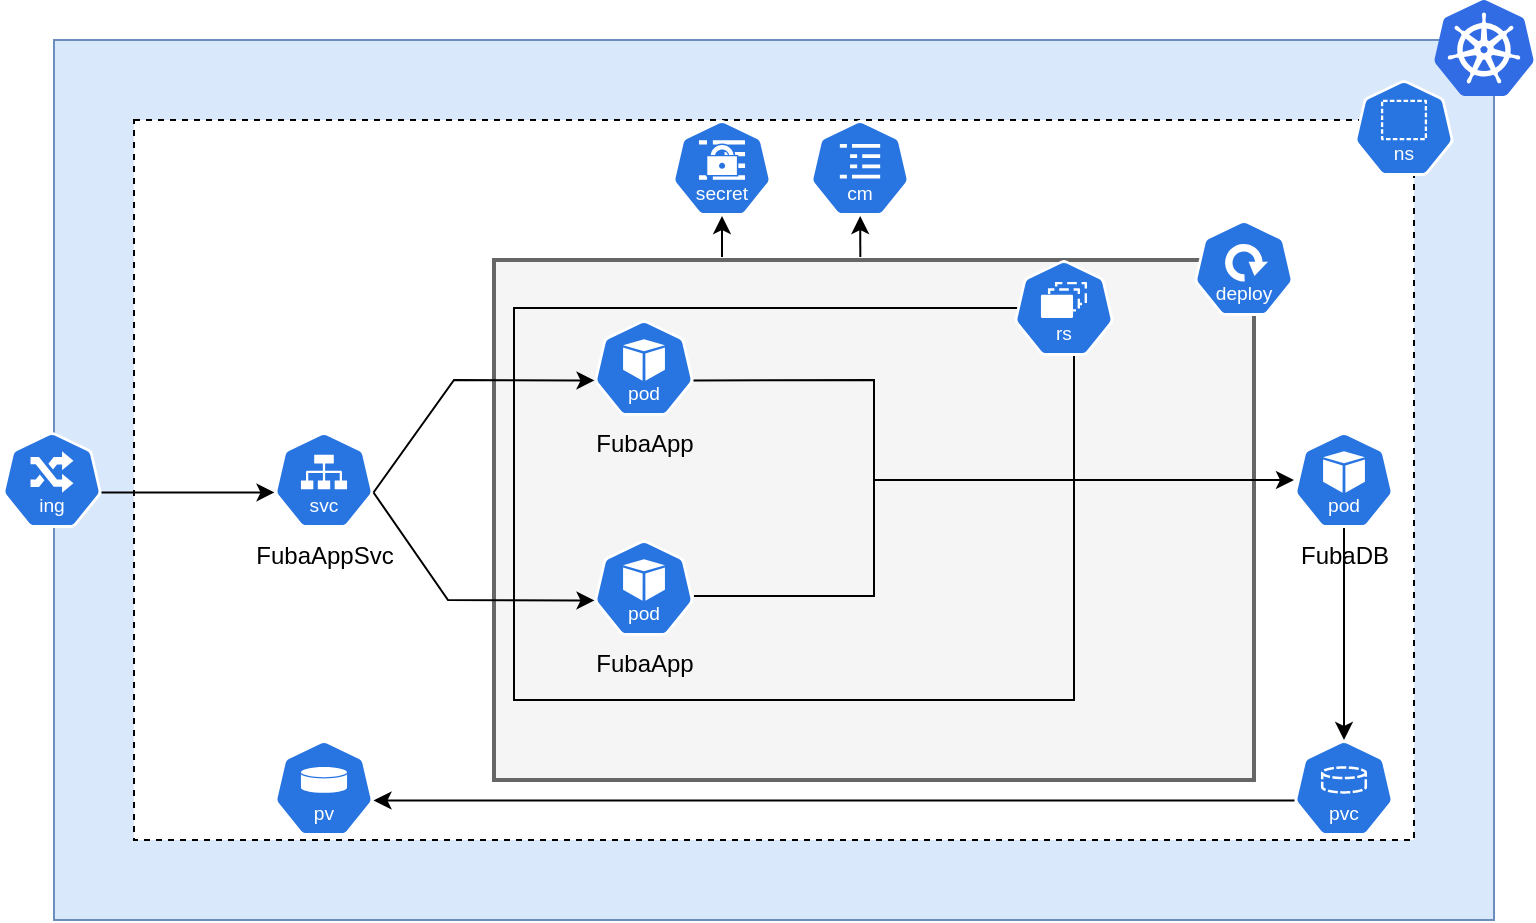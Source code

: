 <mxfile version="24.4.0" type="device">
  <diagram name="Seite-1" id="jAyIroa_MxWYKGvGyV5c">
    <mxGraphModel dx="922" dy="851" grid="1" gridSize="10" guides="1" tooltips="1" connect="1" arrows="1" fold="1" page="1" pageScale="1" pageWidth="827" pageHeight="1169" math="0" shadow="0">
      <root>
        <mxCell id="0" />
        <mxCell id="1" parent="0" />
        <mxCell id="1cJYUdWsvefQAHc1jqrl-4" value="" style="rounded=0;whiteSpace=wrap;html=1;fillColor=#dae8fc;strokeColor=#6c8ebf;" vertex="1" parent="1">
          <mxGeometry x="40" y="40" width="720" height="440" as="geometry" />
        </mxCell>
        <mxCell id="1cJYUdWsvefQAHc1jqrl-7" value="" style="rounded=0;whiteSpace=wrap;html=1;dashed=1;" vertex="1" parent="1">
          <mxGeometry x="80" y="80" width="640" height="360" as="geometry" />
        </mxCell>
        <mxCell id="1cJYUdWsvefQAHc1jqrl-35" value="" style="group;" vertex="1" connectable="0" parent="1">
          <mxGeometry x="230" y="150" width="410" height="260" as="geometry" />
        </mxCell>
        <mxCell id="1cJYUdWsvefQAHc1jqrl-25" value="" style="rounded=0;whiteSpace=wrap;html=1;fillColor=#f5f5f5;strokeWidth=2;fontColor=#333333;strokeColor=#666666;" vertex="1" parent="1cJYUdWsvefQAHc1jqrl-35">
          <mxGeometry x="30" width="380" height="260" as="geometry" />
        </mxCell>
        <mxCell id="1cJYUdWsvefQAHc1jqrl-51" value="" style="rounded=0;whiteSpace=wrap;html=1;fillColor=none;" vertex="1" parent="1cJYUdWsvefQAHc1jqrl-35">
          <mxGeometry x="40" y="24" width="280" height="196" as="geometry" />
        </mxCell>
        <mxCell id="1cJYUdWsvefQAHc1jqrl-11" value="FubaApp" style="aspect=fixed;sketch=0;html=1;dashed=0;whitespace=wrap;verticalLabelPosition=bottom;verticalAlign=top;fillColor=#2875E2;strokeColor=#ffffff;points=[[0.005,0.63,0],[0.1,0.2,0],[0.9,0.2,0],[0.5,0,0],[0.995,0.63,0],[0.72,0.99,0],[0.5,1,0],[0.28,0.99,0]];shape=mxgraph.kubernetes.icon2;kubernetesLabel=1;prIcon=pod" vertex="1" parent="1cJYUdWsvefQAHc1jqrl-35">
          <mxGeometry x="80.0" y="30" width="50" height="48" as="geometry" />
        </mxCell>
        <mxCell id="1cJYUdWsvefQAHc1jqrl-14" value="" style="aspect=fixed;sketch=0;html=1;dashed=0;whitespace=wrap;verticalLabelPosition=bottom;verticalAlign=top;fillColor=#2875E2;strokeColor=#ffffff;points=[[0.005,0.63,0],[0.1,0.2,0],[0.9,0.2,0],[0.5,0,0],[0.995,0.63,0],[0.72,0.99,0],[0.5,1,0],[0.28,0.99,0]];shape=mxgraph.kubernetes.icon2;kubernetesLabel=1;prIcon=deploy" vertex="1" parent="1cJYUdWsvefQAHc1jqrl-35">
          <mxGeometry x="380.004" y="-20" width="50" height="48" as="geometry" />
        </mxCell>
        <mxCell id="1cJYUdWsvefQAHc1jqrl-23" value="" style="aspect=fixed;sketch=0;html=1;dashed=0;whitespace=wrap;verticalLabelPosition=bottom;verticalAlign=top;fillColor=#2875E2;strokeColor=#ffffff;points=[[0.005,0.63,0],[0.1,0.2,0],[0.9,0.2,0],[0.5,0,0],[0.995,0.63,0],[0.72,0.99,0],[0.5,1,0],[0.28,0.99,0]];shape=mxgraph.kubernetes.icon2;kubernetesLabel=1;prIcon=rs" vertex="1" parent="1cJYUdWsvefQAHc1jqrl-35">
          <mxGeometry x="289.996" width="50" height="48" as="geometry" />
        </mxCell>
        <mxCell id="1cJYUdWsvefQAHc1jqrl-24" value="FubaApp" style="aspect=fixed;sketch=0;html=1;dashed=0;whitespace=wrap;verticalLabelPosition=bottom;verticalAlign=top;fillColor=#2875E2;strokeColor=#ffffff;points=[[0.005,0.63,0],[0.1,0.2,0],[0.9,0.2,0],[0.5,0,0],[0.995,0.63,0],[0.72,0.99,0],[0.5,1,0],[0.28,0.99,0]];shape=mxgraph.kubernetes.icon2;kubernetesLabel=1;prIcon=pod" vertex="1" parent="1cJYUdWsvefQAHc1jqrl-35">
          <mxGeometry x="80.0" y="140" width="50" height="48" as="geometry" />
        </mxCell>
        <mxCell id="1cJYUdWsvefQAHc1jqrl-5" value="" style="image;sketch=0;aspect=fixed;html=1;points=[];align=center;fontSize=12;image=img/lib/mscae/Kubernetes.svg;" vertex="1" parent="1">
          <mxGeometry x="730" y="20" width="50" height="48" as="geometry" />
        </mxCell>
        <mxCell id="1cJYUdWsvefQAHc1jqrl-8" value="" style="aspect=fixed;sketch=0;html=1;dashed=0;whitespace=wrap;verticalLabelPosition=bottom;verticalAlign=top;fillColor=#2875E2;strokeColor=#ffffff;points=[[0.005,0.63,0],[0.1,0.2,0],[0.9,0.2,0],[0.5,0,0],[0.995,0.63,0],[0.72,0.99,0],[0.5,1,0],[0.28,0.99,0]];shape=mxgraph.kubernetes.icon2;kubernetesLabel=1;prIcon=ns" vertex="1" parent="1">
          <mxGeometry x="690" y="60" width="50" height="48" as="geometry" />
        </mxCell>
        <mxCell id="1cJYUdWsvefQAHc1jqrl-9" value="" style="aspect=fixed;sketch=0;html=1;dashed=0;whitespace=wrap;verticalLabelPosition=bottom;verticalAlign=top;fillColor=#2875E2;strokeColor=#ffffff;points=[[0.005,0.63,0],[0.1,0.2,0],[0.9,0.2,0],[0.5,0,0],[0.995,0.63,0],[0.72,0.99,0],[0.5,1,0],[0.28,0.99,0]];shape=mxgraph.kubernetes.icon2;kubernetesLabel=1;prIcon=ing" vertex="1" parent="1">
          <mxGeometry x="14" y="236" width="50" height="48" as="geometry" />
        </mxCell>
        <mxCell id="1cJYUdWsvefQAHc1jqrl-12" value="" style="aspect=fixed;sketch=0;html=1;dashed=0;whitespace=wrap;verticalLabelPosition=bottom;verticalAlign=top;fillColor=#2875E2;strokeColor=#ffffff;points=[[0.005,0.63,0],[0.1,0.2,0],[0.9,0.2,0],[0.5,0,0],[0.995,0.63,0],[0.72,0.99,0],[0.5,1,0],[0.28,0.99,0]];shape=mxgraph.kubernetes.icon2;kubernetesLabel=1;prIcon=secret" vertex="1" parent="1">
          <mxGeometry x="349" y="80" width="50" height="48" as="geometry" />
        </mxCell>
        <mxCell id="1cJYUdWsvefQAHc1jqrl-13" value="" style="aspect=fixed;sketch=0;html=1;dashed=0;whitespace=wrap;verticalLabelPosition=bottom;verticalAlign=top;fillColor=#2875E2;strokeColor=#ffffff;points=[[0.005,0.63,0],[0.1,0.2,0],[0.9,0.2,0],[0.5,0,0],[0.995,0.63,0],[0.72,0.99,0],[0.5,1,0],[0.28,0.99,0]];shape=mxgraph.kubernetes.icon2;kubernetesLabel=1;prIcon=cm" vertex="1" parent="1">
          <mxGeometry x="418" y="80" width="50" height="48" as="geometry" />
        </mxCell>
        <mxCell id="1cJYUdWsvefQAHc1jqrl-30" value="" style="endArrow=classic;html=1;rounded=0;exitX=0.995;exitY=0.63;exitDx=0;exitDy=0;exitPerimeter=0;entryX=0.005;entryY=0.63;entryDx=0;entryDy=0;entryPerimeter=0;" edge="1" parent="1" source="1cJYUdWsvefQAHc1jqrl-9" target="1cJYUdWsvefQAHc1jqrl-10">
          <mxGeometry width="50" height="50" relative="1" as="geometry">
            <mxPoint x="400" y="340" as="sourcePoint" />
            <mxPoint x="450" y="290" as="targetPoint" />
          </mxGeometry>
        </mxCell>
        <mxCell id="1cJYUdWsvefQAHc1jqrl-10" value="FubaAppSvc" style="aspect=fixed;sketch=0;html=1;dashed=0;whitespace=wrap;verticalLabelPosition=bottom;verticalAlign=top;fillColor=#2875E2;strokeColor=#ffffff;points=[[0.005,0.63,0],[0.1,0.2,0],[0.9,0.2,0],[0.5,0,0],[0.995,0.63,0],[0.72,0.99,0],[0.5,1,0],[0.28,0.99,0]];shape=mxgraph.kubernetes.icon2;kubernetesLabel=1;prIcon=svc" vertex="1" parent="1">
          <mxGeometry x="150" y="236" width="50" height="48" as="geometry" />
        </mxCell>
        <mxCell id="1cJYUdWsvefQAHc1jqrl-45" value="" style="endArrow=classic;startArrow=none;html=1;rounded=0;exitX=0.995;exitY=0.63;exitDx=0;exitDy=0;exitPerimeter=0;endFill=1;startFill=0;" edge="1" parent="1" target="1cJYUdWsvefQAHc1jqrl-18">
          <mxGeometry width="50" height="50" relative="1" as="geometry">
            <mxPoint x="360" y="318" as="sourcePoint" />
            <mxPoint x="410" y="318" as="targetPoint" />
            <Array as="points">
              <mxPoint x="450" y="318" />
              <mxPoint x="450" y="260" />
            </Array>
          </mxGeometry>
        </mxCell>
        <mxCell id="1cJYUdWsvefQAHc1jqrl-46" value="" style="endArrow=classic;html=1;rounded=0;exitX=0.482;exitY=-0.006;exitDx=0;exitDy=0;exitPerimeter=0;" edge="1" parent="1" source="1cJYUdWsvefQAHc1jqrl-25" target="1cJYUdWsvefQAHc1jqrl-13">
          <mxGeometry width="50" height="50" relative="1" as="geometry">
            <mxPoint x="400" y="340" as="sourcePoint" />
            <mxPoint x="450" y="290" as="targetPoint" />
          </mxGeometry>
        </mxCell>
        <mxCell id="1cJYUdWsvefQAHc1jqrl-47" value="" style="endArrow=classic;html=1;rounded=0;exitX=0.3;exitY=-0.006;exitDx=0;exitDy=0;exitPerimeter=0;entryX=0.5;entryY=1;entryDx=0;entryDy=0;entryPerimeter=0;" edge="1" parent="1" source="1cJYUdWsvefQAHc1jqrl-25" target="1cJYUdWsvefQAHc1jqrl-12">
          <mxGeometry width="50" height="50" relative="1" as="geometry">
            <mxPoint x="400" y="340" as="sourcePoint" />
            <mxPoint x="450" y="290" as="targetPoint" />
          </mxGeometry>
        </mxCell>
        <mxCell id="1cJYUdWsvefQAHc1jqrl-37" value="" style="endArrow=classic;html=1;rounded=0;exitX=0.995;exitY=0.63;exitDx=0;exitDy=0;exitPerimeter=0;entryX=0.005;entryY=0.63;entryDx=0;entryDy=0;entryPerimeter=0;" edge="1" parent="1" source="1cJYUdWsvefQAHc1jqrl-10" target="1cJYUdWsvefQAHc1jqrl-11">
          <mxGeometry width="50" height="50" relative="1" as="geometry">
            <mxPoint x="400" y="340" as="sourcePoint" />
            <mxPoint x="280" y="210" as="targetPoint" />
            <Array as="points">
              <mxPoint x="240" y="210" />
            </Array>
          </mxGeometry>
        </mxCell>
        <mxCell id="1cJYUdWsvefQAHc1jqrl-38" value="" style="endArrow=classic;html=1;rounded=0;entryX=0.005;entryY=0.63;entryDx=0;entryDy=0;entryPerimeter=0;exitX=0.995;exitY=0.63;exitDx=0;exitDy=0;exitPerimeter=0;" edge="1" parent="1" source="1cJYUdWsvefQAHc1jqrl-10" target="1cJYUdWsvefQAHc1jqrl-24">
          <mxGeometry width="50" height="50" relative="1" as="geometry">
            <mxPoint x="237" y="283" as="sourcePoint" />
            <mxPoint x="280" y="320" as="targetPoint" />
            <Array as="points">
              <mxPoint x="237" y="320" />
            </Array>
          </mxGeometry>
        </mxCell>
        <mxCell id="1cJYUdWsvefQAHc1jqrl-69" value="" style="aspect=fixed;sketch=0;html=1;dashed=0;whitespace=wrap;verticalLabelPosition=bottom;verticalAlign=top;fillColor=#2875E2;strokeColor=#ffffff;points=[[0.005,0.63,0],[0.1,0.2,0],[0.9,0.2,0],[0.5,0,0],[0.995,0.63,0],[0.72,0.99,0],[0.5,1,0],[0.28,0.99,0]];shape=mxgraph.kubernetes.icon2;kubernetesLabel=1;prIcon=pv" vertex="1" parent="1">
          <mxGeometry x="150" y="390" width="50" height="48" as="geometry" />
        </mxCell>
        <mxCell id="1cJYUdWsvefQAHc1jqrl-18" value="FubaDB" style="aspect=fixed;sketch=0;html=1;dashed=0;whitespace=wrap;verticalLabelPosition=bottom;verticalAlign=top;fillColor=#2875E2;strokeColor=#ffffff;points=[[0.005,0.63,0],[0.1,0.2,0],[0.9,0.2,0],[0.5,0,0],[0.995,0.63,0],[0.72,0.99,0],[0.5,1,0],[0.28,0.99,0]];shape=mxgraph.kubernetes.icon2;kubernetesLabel=1;prIcon=pod" vertex="1" parent="1">
          <mxGeometry x="660.0" y="236" width="50" height="48" as="geometry" />
        </mxCell>
        <mxCell id="1cJYUdWsvefQAHc1jqrl-77" value="" style="aspect=fixed;sketch=0;html=1;dashed=0;whitespace=wrap;verticalLabelPosition=bottom;verticalAlign=top;fillColor=#2875E2;strokeColor=#ffffff;points=[[0.005,0.63,0],[0.1,0.2,0],[0.9,0.2,0],[0.5,0,0],[0.995,0.63,0],[0.72,0.99,0],[0.5,1,0],[0.28,0.99,0]];shape=mxgraph.kubernetes.icon2;kubernetesLabel=1;prIcon=pvc" vertex="1" parent="1">
          <mxGeometry x="660" y="390" width="50" height="48" as="geometry" />
        </mxCell>
        <mxCell id="1cJYUdWsvefQAHc1jqrl-78" value="" style="endArrow=classic;html=1;rounded=0;exitX=0.5;exitY=1;exitDx=0;exitDy=0;exitPerimeter=0;entryX=0.5;entryY=0;entryDx=0;entryDy=0;entryPerimeter=0;" edge="1" parent="1" source="1cJYUdWsvefQAHc1jqrl-18" target="1cJYUdWsvefQAHc1jqrl-77">
          <mxGeometry width="50" height="50" relative="1" as="geometry">
            <mxPoint x="400" y="370" as="sourcePoint" />
            <mxPoint x="450" y="320" as="targetPoint" />
          </mxGeometry>
        </mxCell>
        <mxCell id="1cJYUdWsvefQAHc1jqrl-79" value="" style="endArrow=classic;html=1;rounded=0;exitX=0.005;exitY=0.63;exitDx=0;exitDy=0;exitPerimeter=0;entryX=0.995;entryY=0.63;entryDx=0;entryDy=0;entryPerimeter=0;" edge="1" parent="1" source="1cJYUdWsvefQAHc1jqrl-77" target="1cJYUdWsvefQAHc1jqrl-69">
          <mxGeometry width="50" height="50" relative="1" as="geometry">
            <mxPoint x="400" y="370" as="sourcePoint" />
            <mxPoint x="450" y="320" as="targetPoint" />
          </mxGeometry>
        </mxCell>
        <mxCell id="1cJYUdWsvefQAHc1jqrl-82" value="" style="endArrow=none;html=1;rounded=0;entryX=0.995;entryY=0.63;entryDx=0;entryDy=0;entryPerimeter=0;endFill=0;" edge="1" parent="1" target="1cJYUdWsvefQAHc1jqrl-11">
          <mxGeometry width="50" height="50" relative="1" as="geometry">
            <mxPoint x="450" y="260" as="sourcePoint" />
            <mxPoint x="450" y="320" as="targetPoint" />
            <Array as="points">
              <mxPoint x="450" y="210" />
            </Array>
          </mxGeometry>
        </mxCell>
      </root>
    </mxGraphModel>
  </diagram>
</mxfile>
